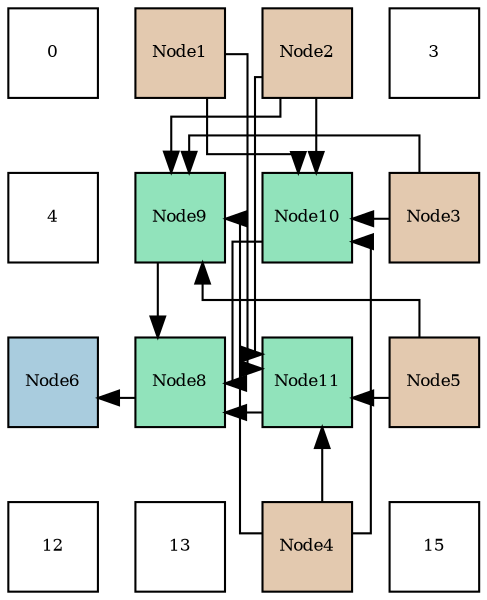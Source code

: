 digraph layout{
 rankdir=TB;
 splines=ortho;
 node [style=filled shape=square fixedsize=true width=0.6];
0[label="0", fontsize=8, fillcolor="#ffffff"];
1[label="Node1", fontsize=8, fillcolor="#e3c9af"];
2[label="Node2", fontsize=8, fillcolor="#e3c9af"];
3[label="3", fontsize=8, fillcolor="#ffffff"];
4[label="4", fontsize=8, fillcolor="#ffffff"];
5[label="Node9", fontsize=8, fillcolor="#91e3bb"];
6[label="Node10", fontsize=8, fillcolor="#91e3bb"];
7[label="Node3", fontsize=8, fillcolor="#e3c9af"];
8[label="Node6", fontsize=8, fillcolor="#a9ccde"];
9[label="Node8", fontsize=8, fillcolor="#91e3bb"];
10[label="Node11", fontsize=8, fillcolor="#91e3bb"];
11[label="Node5", fontsize=8, fillcolor="#e3c9af"];
12[label="12", fontsize=8, fillcolor="#ffffff"];
13[label="13", fontsize=8, fillcolor="#ffffff"];
14[label="Node4", fontsize=8, fillcolor="#e3c9af"];
15[label="15", fontsize=8, fillcolor="#ffffff"];
edge [constraint=false, style=vis];9 -> 8;
5 -> 9;
6 -> 9;
10 -> 9;
2 -> 5;
7 -> 5;
14 -> 5;
11 -> 5;
1 -> 6;
2 -> 6;
7 -> 6;
14 -> 6;
1 -> 10;
2 -> 10;
14 -> 10;
11 -> 10;
edge [constraint=true, style=invis];
0 -> 4 -> 8 -> 12;
1 -> 5 -> 9 -> 13;
2 -> 6 -> 10 -> 14;
3 -> 7 -> 11 -> 15;
rank = same {0 -> 1 -> 2 -> 3};
rank = same {4 -> 5 -> 6 -> 7};
rank = same {8 -> 9 -> 10 -> 11};
rank = same {12 -> 13 -> 14 -> 15};
}